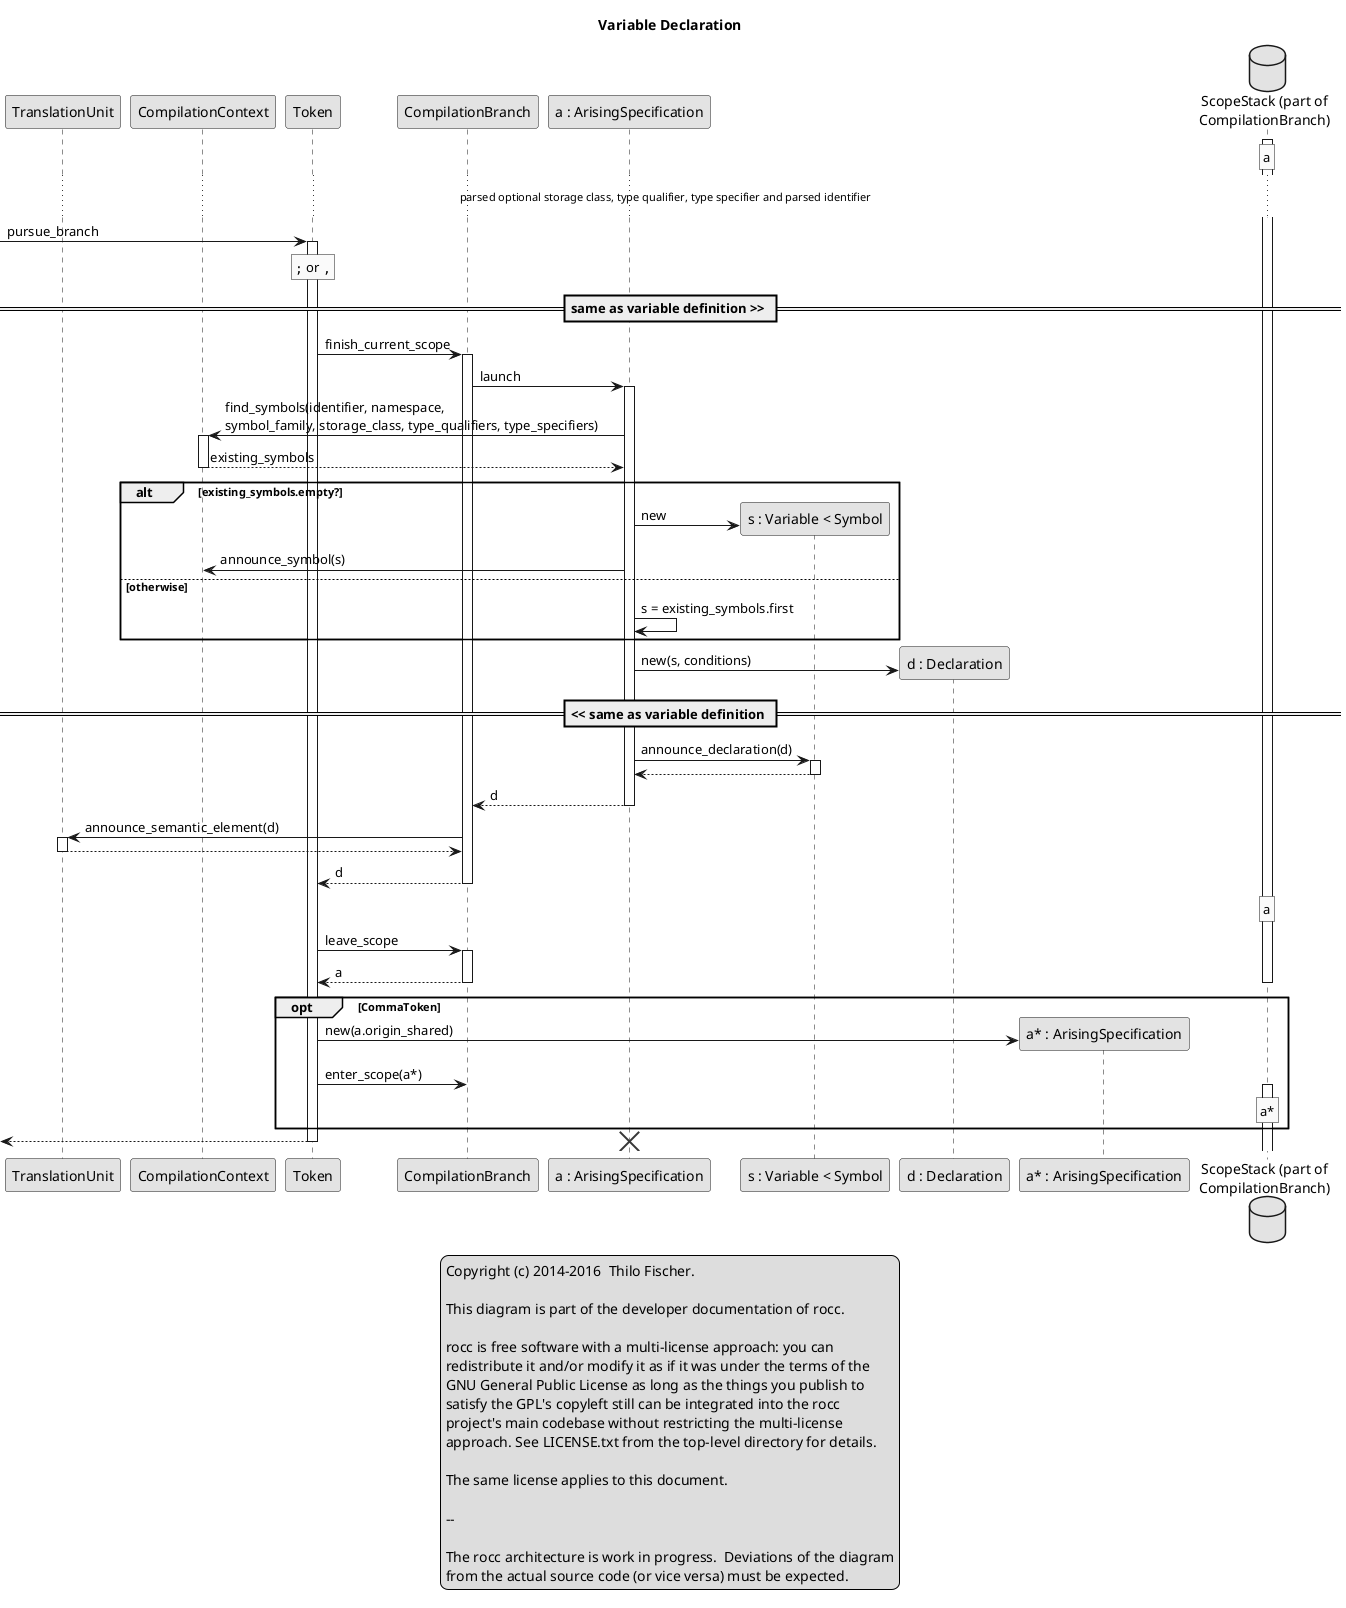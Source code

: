 @startuml

legend center
  Copyright (c) 2014-2016  Thilo Fischer.
  
  This diagram is part of the developer documentation of rocc.
 
  rocc is free software with a multi-license approach: you can
  redistribute it and/or modify it as if it was under the terms of the
  GNU General Public License as long as the things you publish to
  satisfy the GPL's copyleft still can be integrated into the rocc
  project's main codebase without restricting the multi-license
  approach. See LICENSE.txt from the top-level directory for details.
 
  The same license applies to this document.

  --

  The rocc architecture is work in progress.  Deviations of the diagram
  from the actual source code (or vice versa) must be expected.
endlegend

skinparam monochrome true

title Variable Declaration

participant TranslationUnit
participant CompilationContext
participant Token
participant CompilationBranch
participant "a : ArisingSpecification" as ArisingSpecification
participant "s : Variable < Symbol" as Symbol
participant "d : Declaration" as Declaration
participant "a* : ArisingSpecification" as NextArisingSpecification
database "ScopeStack (part of\nCompilationBranch)" as ScopeStack

activate ScopeStack
rnote over ScopeStack : a

... parsed optional storage class, type qualifier, type specifier and parsed identifier ...

[-> Token : pursue_branch

rnote over Token : "";"" or "",""

activate Token

== same as variable definition >> ==

Token -> CompilationBranch : finish_current_scope
activate CompilationBranch

'note over ArisingSpecification : CompilationBranch#\ncurrent_scope
CompilationBranch -> ArisingSpecification : launch
activate ArisingSpecification

ArisingSpecification -> CompilationContext : find_symbols(identifier, namespace,\nsymbol_family, storage_class, type_qualifiers, type_specifiers)
activate CompilationContext
ArisingSpecification <-- CompilationContext : existing_symbols
deactivate CompilationContext

alt existing_symbols.empty?

  create Symbol
  ArisingSpecification -> Symbol : new

  ArisingSpecification -> CompilationContext : announce_symbol(s)
  'activate CompilationContext
  'CompilationBranch <-- CompilationContext : symbol
  'deactivate CompilationContext

else otherwise

  ArisingSpecification -> ArisingSpecification : s = existing_symbols.first
  
end ' alt existing_symbols.empty?

create Declaration
ArisingSpecification -> Declaration : new(s, conditions)

== << same as variable definition ==

ArisingSpecification -> Symbol : announce_declaration(d)
activate Symbol
ArisingSpecification <-- Symbol
deactivate Symbol

CompilationBranch <-- ArisingSpecification : d
deactivate ArisingSpecification

CompilationBranch -> TranslationUnit : announce_semantic_element(d)
activate TranslationUnit
CompilationBranch <-- TranslationUnit
deactivate TranslationUnit

Token <-- CompilationBranch : d
deactivate CompilationBranch

rnote over ScopeStack : a
Token -> CompilationBranch : leave_scope
activate CompilationBranch
Token <-- CompilationBranch : a
deactivate CompilationBranch
deactivate ScopeStack

opt CommaToken
  create NextArisingSpecification
  Token -> NextArisingSpecification : new(a.origin_shared)
  Token -> CompilationBranch : enter_scope(a*)
  rnote over ScopeStack : a*
  activate ScopeStack
end ' alt CommaToken

[<-- Token
deactivate Token
destroy ArisingSpecification

@enduml

